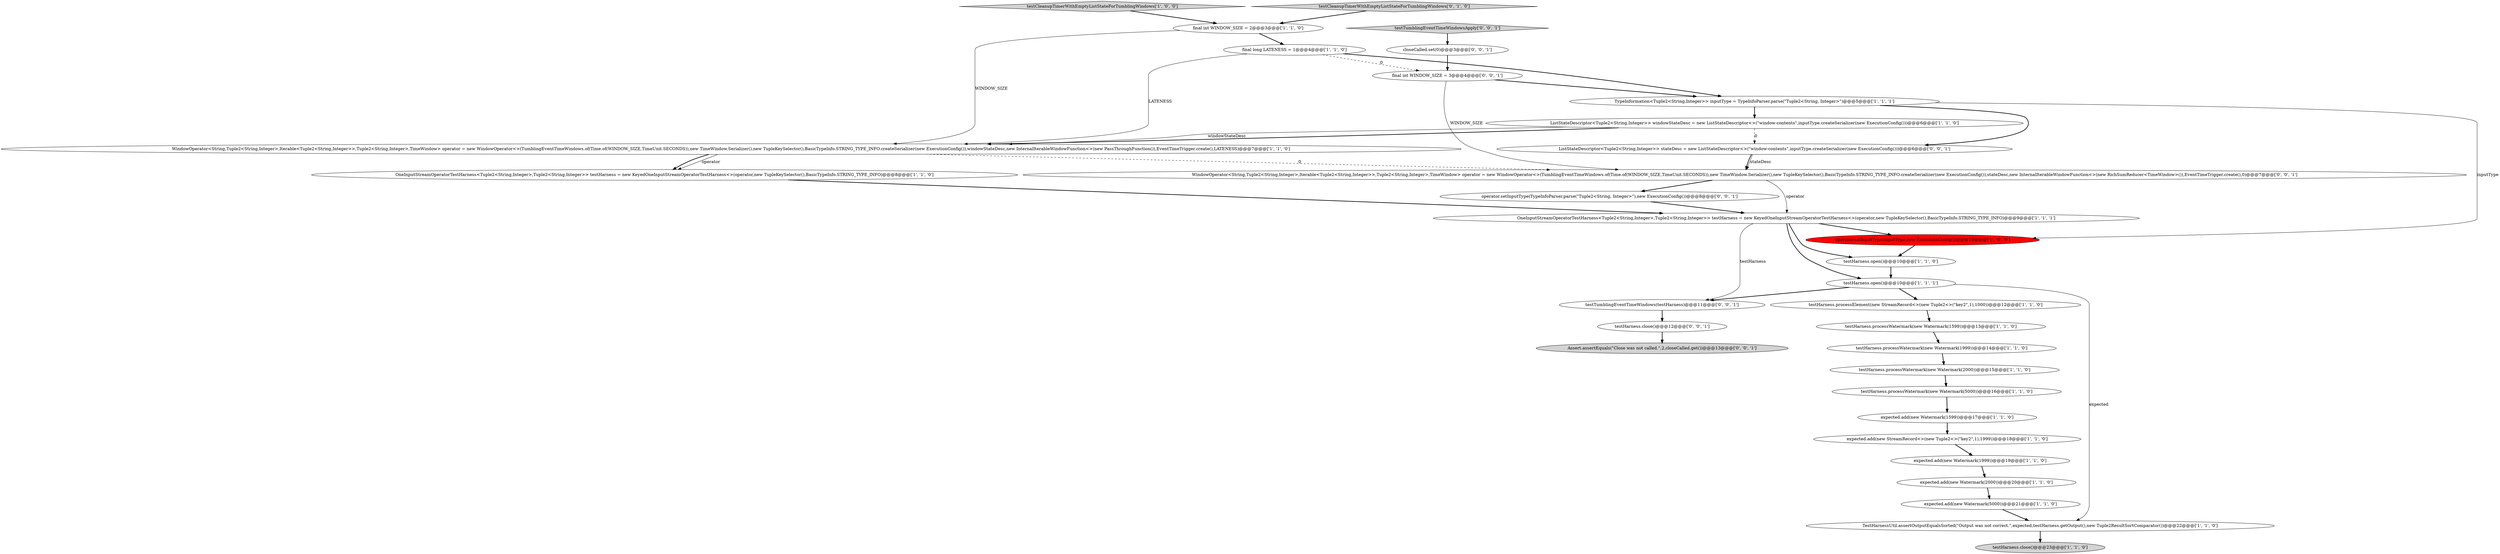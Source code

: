 digraph {
18 [style = filled, label = "WindowOperator<String,Tuple2<String,Integer>,Iterable<Tuple2<String,Integer>>,Tuple2<String,Integer>,TimeWindow> operator = new WindowOperator<>(TumblingEventTimeWindows.of(Time.of(WINDOW_SIZE,TimeUnit.SECONDS)),new TimeWindow.Serializer(),new TupleKeySelector(),BasicTypeInfo.STRING_TYPE_INFO.createSerializer(new ExecutionConfig()),windowStateDesc,new InternalIterableWindowFunction<>(new PassThroughFunction()),EventTimeTrigger.create(),LATENESS)@@@7@@@['1', '1', '0']", fillcolor = white, shape = ellipse image = "AAA0AAABBB1BBB"];
25 [style = filled, label = "closeCalled.set(0)@@@3@@@['0', '0', '1']", fillcolor = white, shape = ellipse image = "AAA0AAABBB3BBB"];
7 [style = filled, label = "expected.add(new Watermark(1599))@@@17@@@['1', '1', '0']", fillcolor = white, shape = ellipse image = "AAA0AAABBB1BBB"];
16 [style = filled, label = "testHarness.processWatermark(new Watermark(2000))@@@15@@@['1', '1', '0']", fillcolor = white, shape = ellipse image = "AAA0AAABBB1BBB"];
31 [style = filled, label = "WindowOperator<String,Tuple2<String,Integer>,Iterable<Tuple2<String,Integer>>,Tuple2<String,Integer>,TimeWindow> operator = new WindowOperator<>(TumblingEventTimeWindows.of(Time.of(WINDOW_SIZE,TimeUnit.SECONDS)),new TimeWindow.Serializer(),new TupleKeySelector(),BasicTypeInfo.STRING_TYPE_INFO.createSerializer(new ExecutionConfig()),stateDesc,new InternalIterableWindowFunction<>(new RichSumReducer<TimeWindow>()),EventTimeTrigger.create(),0)@@@7@@@['0', '0', '1']", fillcolor = white, shape = ellipse image = "AAA0AAABBB3BBB"];
30 [style = filled, label = "ListStateDescriptor<Tuple2<String,Integer>> stateDesc = new ListStateDescriptor<>(\"window-contents\",inputType.createSerializer(new ExecutionConfig()))@@@6@@@['0', '0', '1']", fillcolor = white, shape = ellipse image = "AAA0AAABBB3BBB"];
13 [style = filled, label = "testHarness.processWatermark(new Watermark(5000))@@@16@@@['1', '1', '0']", fillcolor = white, shape = ellipse image = "AAA0AAABBB1BBB"];
26 [style = filled, label = "Assert.assertEquals(\"Close was not called.\",2,closeCalled.get())@@@13@@@['0', '0', '1']", fillcolor = lightgray, shape = ellipse image = "AAA0AAABBB3BBB"];
6 [style = filled, label = "testHarness.close()@@@23@@@['1', '1', '0']", fillcolor = lightgray, shape = ellipse image = "AAA0AAABBB1BBB"];
5 [style = filled, label = "expected.add(new Watermark(1999))@@@19@@@['1', '1', '0']", fillcolor = white, shape = ellipse image = "AAA0AAABBB1BBB"];
21 [style = filled, label = "testHarness.open()@@@10@@@['1', '1', '0']", fillcolor = white, shape = ellipse image = "AAA0AAABBB1BBB"];
27 [style = filled, label = "operator.setInputType(TypeInfoParser.parse(\"Tuple2<String, Integer>\"),new ExecutionConfig())@@@8@@@['0', '0', '1']", fillcolor = white, shape = ellipse image = "AAA0AAABBB3BBB"];
14 [style = filled, label = "operator.setInputType(inputType,new ExecutionConfig())@@@10@@@['1', '0', '0']", fillcolor = red, shape = ellipse image = "AAA1AAABBB1BBB"];
15 [style = filled, label = "testHarness.open()@@@10@@@['1', '1', '1']", fillcolor = white, shape = ellipse image = "AAA0AAABBB1BBB"];
10 [style = filled, label = "final int WINDOW_SIZE = 2@@@3@@@['1', '1', '0']", fillcolor = white, shape = ellipse image = "AAA0AAABBB1BBB"];
2 [style = filled, label = "testHarness.processWatermark(new Watermark(1599))@@@13@@@['1', '1', '0']", fillcolor = white, shape = ellipse image = "AAA0AAABBB1BBB"];
12 [style = filled, label = "TestHarnessUtil.assertOutputEqualsSorted(\"Output was not correct.\",expected,testHarness.getOutput(),new Tuple2ResultSortComparator())@@@22@@@['1', '1', '0']", fillcolor = white, shape = ellipse image = "AAA0AAABBB1BBB"];
20 [style = filled, label = "expected.add(new StreamRecord<>(new Tuple2<>(\"key2\",1),1999))@@@18@@@['1', '1', '0']", fillcolor = white, shape = ellipse image = "AAA0AAABBB1BBB"];
11 [style = filled, label = "expected.add(new Watermark(5000))@@@21@@@['1', '1', '0']", fillcolor = white, shape = ellipse image = "AAA0AAABBB1BBB"];
3 [style = filled, label = "final long LATENESS = 1@@@4@@@['1', '1', '0']", fillcolor = white, shape = ellipse image = "AAA0AAABBB1BBB"];
19 [style = filled, label = "ListStateDescriptor<Tuple2<String,Integer>> windowStateDesc = new ListStateDescriptor<>(\"window-contents\",inputType.createSerializer(new ExecutionConfig()))@@@6@@@['1', '1', '0']", fillcolor = white, shape = ellipse image = "AAA0AAABBB1BBB"];
32 [style = filled, label = "testTumblingEventTimeWindows(testHarness)@@@11@@@['0', '0', '1']", fillcolor = white, shape = ellipse image = "AAA0AAABBB3BBB"];
9 [style = filled, label = "testHarness.processElement(new StreamRecord<>(new Tuple2<>(\"key2\",1),1000))@@@12@@@['1', '1', '0']", fillcolor = white, shape = ellipse image = "AAA0AAABBB1BBB"];
8 [style = filled, label = "testCleanupTimerWithEmptyListStateForTumblingWindows['1', '0', '0']", fillcolor = lightgray, shape = diamond image = "AAA0AAABBB1BBB"];
22 [style = filled, label = "expected.add(new Watermark(2000))@@@20@@@['1', '1', '0']", fillcolor = white, shape = ellipse image = "AAA0AAABBB1BBB"];
4 [style = filled, label = "testHarness.processWatermark(new Watermark(1999))@@@14@@@['1', '1', '0']", fillcolor = white, shape = ellipse image = "AAA0AAABBB1BBB"];
17 [style = filled, label = "OneInputStreamOperatorTestHarness<Tuple2<String,Integer>,Tuple2<String,Integer>> testHarness = new KeyedOneInputStreamOperatorTestHarness<>(operator,new TupleKeySelector(),BasicTypeInfo.STRING_TYPE_INFO)@@@9@@@['1', '1', '1']", fillcolor = white, shape = ellipse image = "AAA0AAABBB1BBB"];
24 [style = filled, label = "testTumblingEventTimeWindowsApply['0', '0', '1']", fillcolor = lightgray, shape = diamond image = "AAA0AAABBB3BBB"];
29 [style = filled, label = "final int WINDOW_SIZE = 3@@@4@@@['0', '0', '1']", fillcolor = white, shape = ellipse image = "AAA0AAABBB3BBB"];
0 [style = filled, label = "TypeInformation<Tuple2<String,Integer>> inputType = TypeInfoParser.parse(\"Tuple2<String, Integer>\")@@@5@@@['1', '1', '1']", fillcolor = white, shape = ellipse image = "AAA0AAABBB1BBB"];
28 [style = filled, label = "testHarness.close()@@@12@@@['0', '0', '1']", fillcolor = white, shape = ellipse image = "AAA0AAABBB3BBB"];
1 [style = filled, label = "OneInputStreamOperatorTestHarness<Tuple2<String,Integer>,Tuple2<String,Integer>> testHarness = new KeyedOneInputStreamOperatorTestHarness<>(operator,new TupleKeySelector(),BasicTypeInfo.STRING_TYPE_INFO)@@@8@@@['1', '1', '0']", fillcolor = white, shape = ellipse image = "AAA0AAABBB1BBB"];
23 [style = filled, label = "testCleanupTimerWithEmptyListStateForTumblingWindows['0', '1', '0']", fillcolor = lightgray, shape = diamond image = "AAA0AAABBB2BBB"];
3->29 [style = dashed, label="0"];
8->10 [style = bold, label=""];
0->30 [style = bold, label=""];
3->18 [style = solid, label="LATENESS"];
16->13 [style = bold, label=""];
19->18 [style = bold, label=""];
19->18 [style = solid, label="windowStateDesc"];
0->14 [style = solid, label="inputType"];
9->2 [style = bold, label=""];
0->19 [style = bold, label=""];
18->1 [style = solid, label="operator"];
21->15 [style = bold, label=""];
29->0 [style = bold, label=""];
10->3 [style = bold, label=""];
28->26 [style = bold, label=""];
11->12 [style = bold, label=""];
7->20 [style = bold, label=""];
25->29 [style = bold, label=""];
30->31 [style = solid, label="stateDesc"];
12->6 [style = bold, label=""];
2->4 [style = bold, label=""];
31->17 [style = solid, label="operator"];
3->0 [style = bold, label=""];
1->17 [style = bold, label=""];
20->5 [style = bold, label=""];
15->12 [style = solid, label="expected"];
29->31 [style = solid, label="WINDOW_SIZE"];
17->32 [style = solid, label="testHarness"];
19->30 [style = dashed, label="0"];
18->1 [style = bold, label=""];
31->27 [style = bold, label=""];
17->14 [style = bold, label=""];
15->9 [style = bold, label=""];
13->7 [style = bold, label=""];
30->31 [style = bold, label=""];
24->25 [style = bold, label=""];
27->17 [style = bold, label=""];
17->15 [style = bold, label=""];
23->10 [style = bold, label=""];
10->18 [style = solid, label="WINDOW_SIZE"];
15->32 [style = bold, label=""];
5->22 [style = bold, label=""];
32->28 [style = bold, label=""];
17->21 [style = bold, label=""];
18->31 [style = dashed, label="0"];
22->11 [style = bold, label=""];
14->21 [style = bold, label=""];
4->16 [style = bold, label=""];
}
